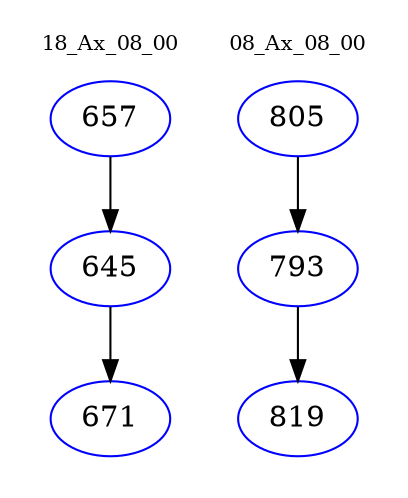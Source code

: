digraph{
subgraph cluster_0 {
color = white
label = "18_Ax_08_00";
fontsize=10;
T0_657 [label="657", color="blue"]
T0_657 -> T0_645 [color="black"]
T0_645 [label="645", color="blue"]
T0_645 -> T0_671 [color="black"]
T0_671 [label="671", color="blue"]
}
subgraph cluster_1 {
color = white
label = "08_Ax_08_00";
fontsize=10;
T1_805 [label="805", color="blue"]
T1_805 -> T1_793 [color="black"]
T1_793 [label="793", color="blue"]
T1_793 -> T1_819 [color="black"]
T1_819 [label="819", color="blue"]
}
}

